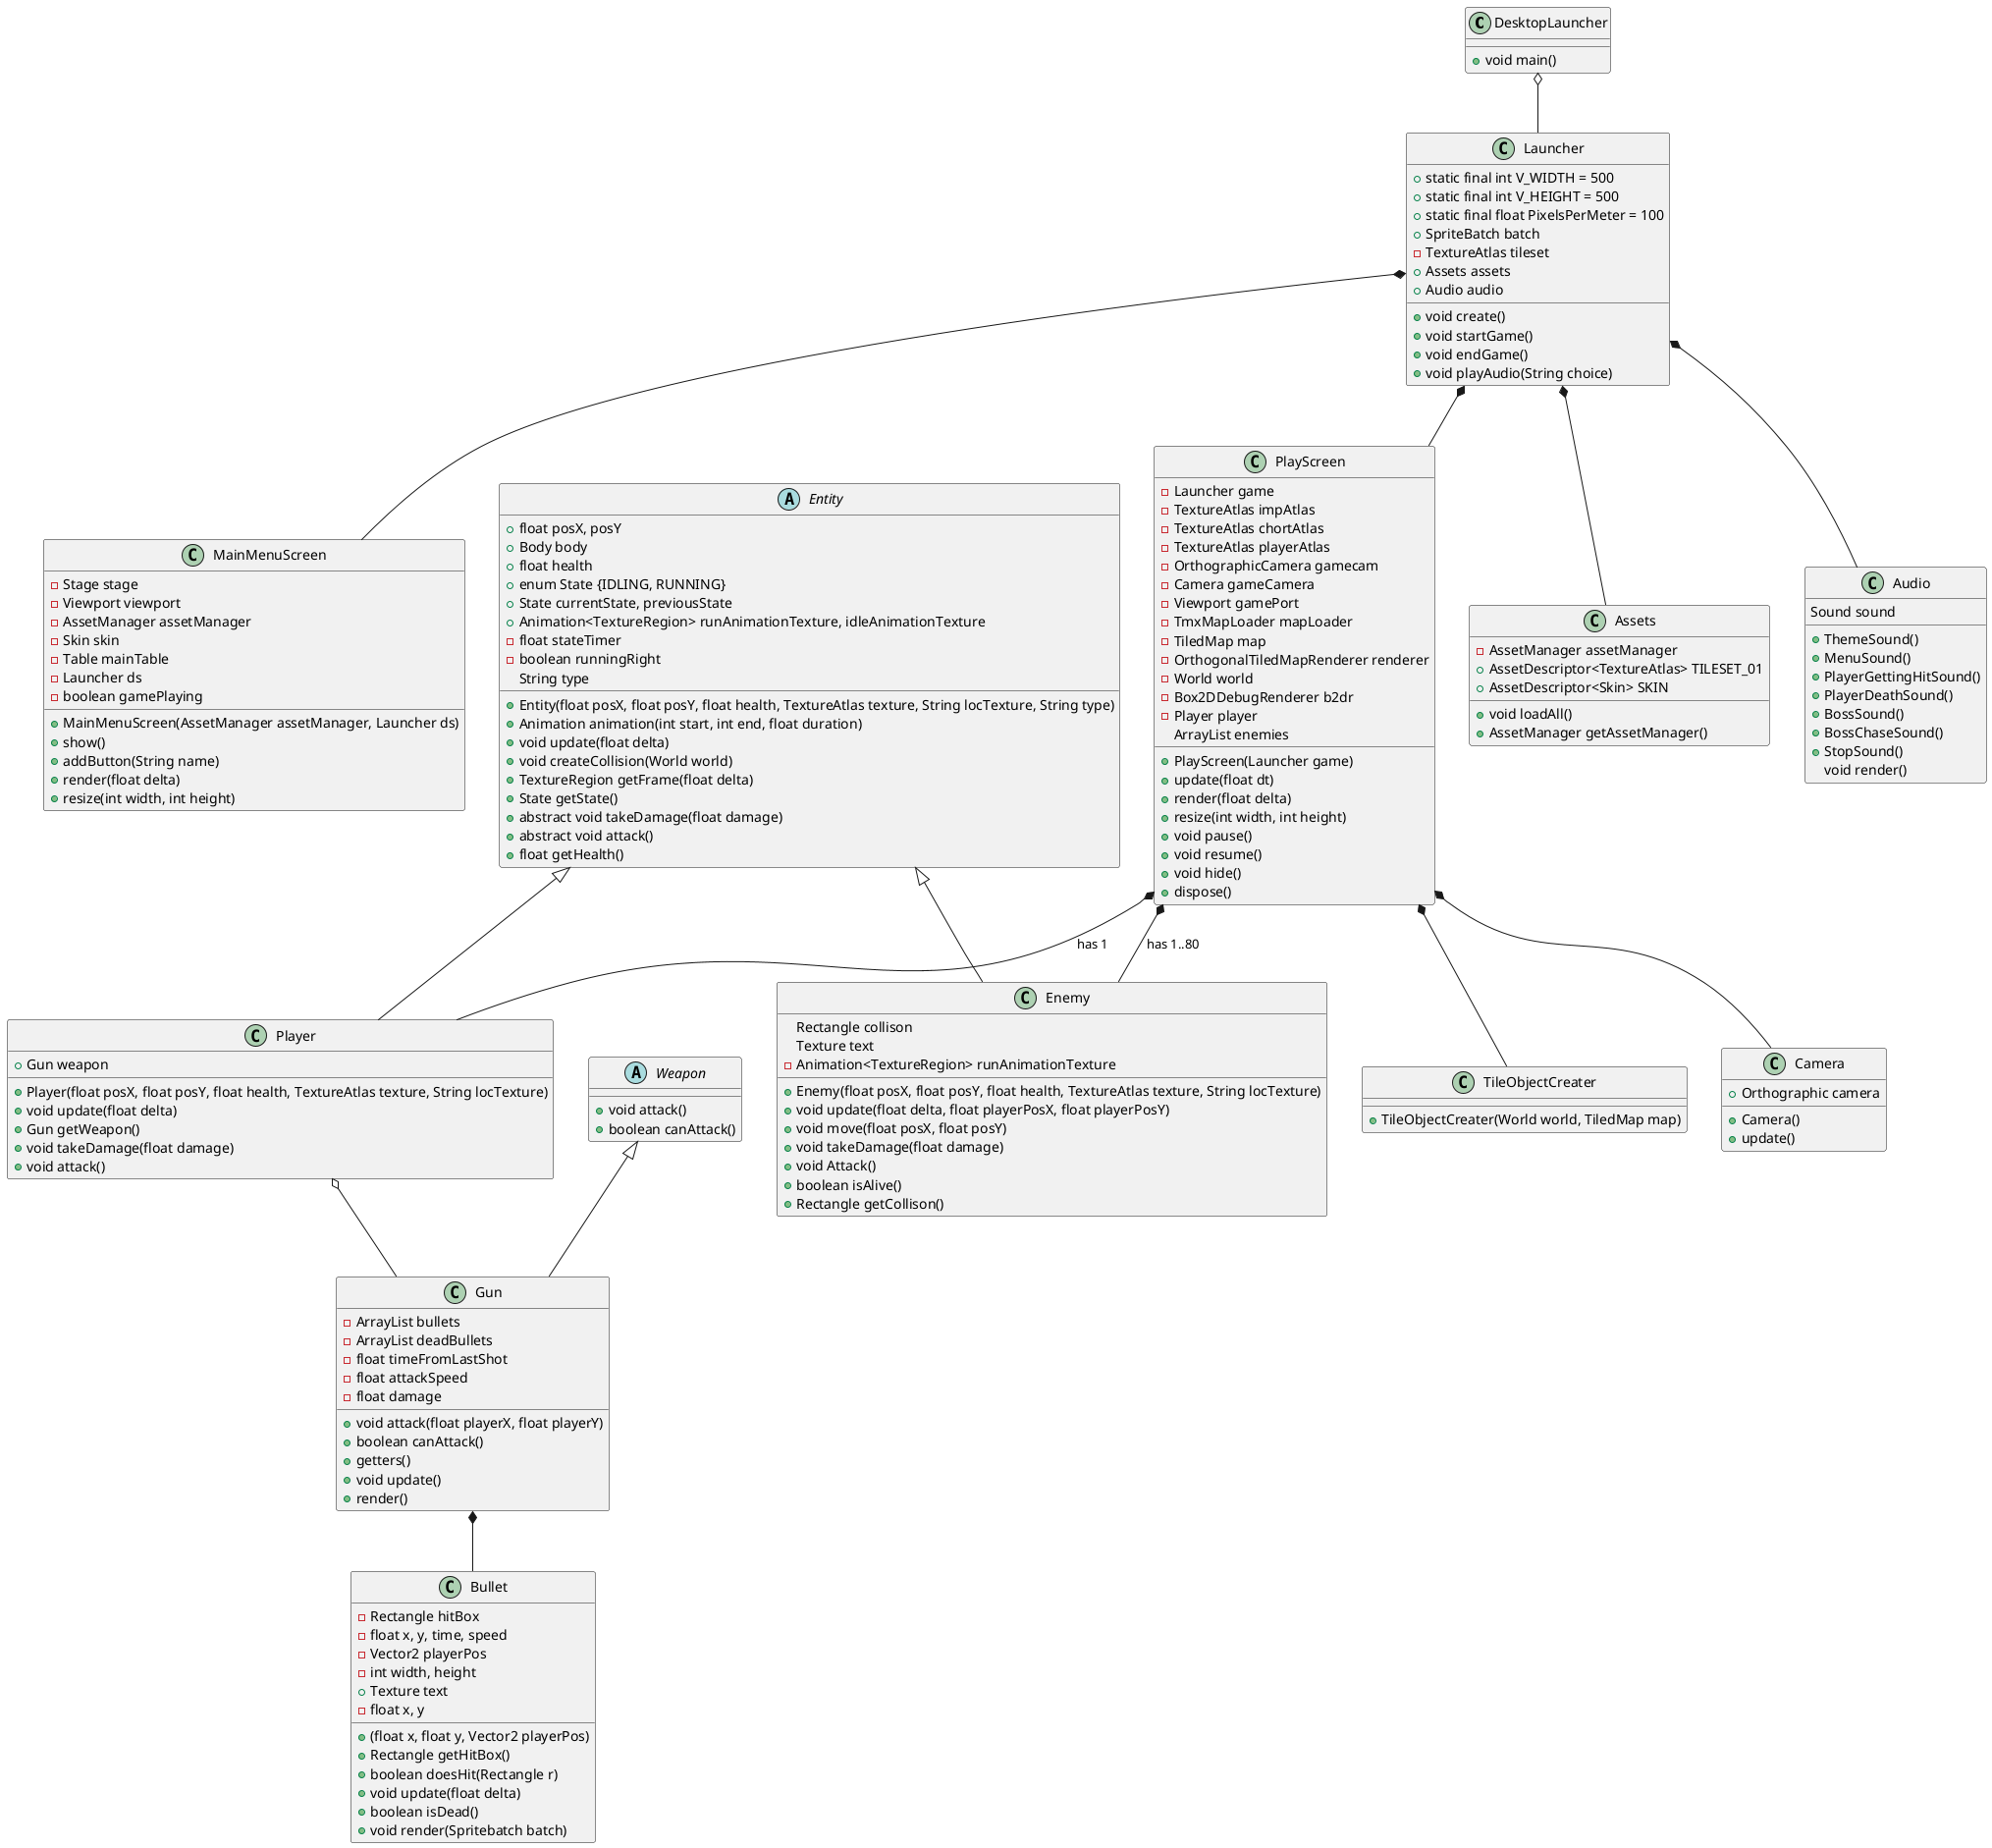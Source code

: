 @startuml
'https://plantuml.com/class-diagram

class DesktopLauncher
class Launcher
class MainMenuScreen
class PlayScreen

abstract class Entity
class Player
class Enemy

abstract class Weapon
class Gun
class Bullet

class Assets
class Audio
class Camera
class TileObjectCreater


'Arrows on classes'

DesktopLauncher o-- Launcher

Launcher *-- Audio
Launcher *-- Assets
Launcher *-- PlayScreen
Launcher *-- MainMenuScreen

PlayScreen *-- Player : has 1
PlayScreen *-- Enemy : has 1..80
PlayScreen *-- Camera
PlayScreen *-- TileObjectCreater

Entity <|-- Player
Entity <|-- Enemy

Player o-- Gun
Weapon <|-- Gun
Gun *-- Bullet





'Attributes and methods'
DesktopLauncher : +void main()

PlayScreen : -Launcher game
PlayScreen : -TextureAtlas impAtlas
PlayScreen : -TextureAtlas chortAtlas
PlayScreen : -TextureAtlas playerAtlas
PlayScreen : -OrthographicCamera gamecam
PlayScreen : -Camera gameCamera
PlayScreen : -Viewport gamePort
PlayScreen : -TmxMapLoader mapLoader
PlayScreen : -TiledMap map
PlayScreen : -OrthogonalTiledMapRenderer renderer
PlayScreen : -World world
PlayScreen : -Box2DDebugRenderer b2dr
PlayScreen : -Player player
PlayScreen : ArrayList enemies

PlayScreen : +PlayScreen(Launcher game)
PlayScreen : +update(float dt)
PlayScreen : +render(float delta)
PlayScreen : +resize(int width, int height)
PlayScreen : +void pause()
PlayScreen : +void resume()
PlayScreen : +void hide()
PlayScreen : +dispose()

MainMenuScreen : -Stage stage
MainMenuScreen : -Viewport viewport
MainMenuScreen : -AssetManager assetManager
MainMenuScreen : -Skin skin
MainMenuScreen : -Table mainTable
MainMenuScreen : -Launcher ds
MainMenuScreen : -boolean gamePlaying
MainMenuScreen : +MainMenuScreen(AssetManager assetManager, Launcher ds)
MainMenuScreen : +show()
MainMenuScreen : +addButton(String name)
MainMenuScreen : +render(float delta)
MainMenuScreen : +resize(int width, int height)

Audio : Sound sound
Audio : +ThemeSound()
Audio : +MenuSound()
Audio : +PlayerGettingHitSound()
Audio : +PlayerDeathSound()
Audio : +BossSound()
Audio : +BossChaseSound()
Audio : +StopSound()
Audio : void render()

Assets : -AssetManager assetManager
Assets : +AssetDescriptor<TextureAtlas> TILESET_01
Assets : +AssetDescriptor<Skin> SKIN
Assets : +void loadAll()
Assets : +AssetManager getAssetManager()

Launcher : +static final int V_WIDTH = 500
Launcher : +static final int V_HEIGHT = 500
Launcher : +static final float PixelsPerMeter = 100
Launcher : +SpriteBatch batch
Launcher : -TextureAtlas tileset
Launcher : +Assets assets
Launcher : +Audio audio
Launcher : +void create()
Launcher : +void startGame()
Launcher : +void endGame()
Launcher : +void playAudio(String choice)



TileObjectCreater : +TileObjectCreater(World world, TiledMap map)


Camera : +Orthographic camera
Camera : +Camera()
Camera : +update()

Weapon : +void attack()
Weapon : +boolean canAttack()


Gun : -ArrayList bullets
Gun : -ArrayList deadBullets
Gun : -float timeFromLastShot
Gun : -float attackSpeed
Gun : -float damage
Gun : +void attack(float playerX, float playerY)
Gun : +boolean canAttack()
Gun : +getters()
Gun : +void update()
Gun : +render()


Bullet : -Rectangle hitBox
Bullet : -float x, y, time, speed
Bullet : -Vector2 playerPos
Bullet : -int width, height
Bullet : +Texture text
Bullet : -float x, y
Bullet : +(float x, float y, Vector2 playerPos)
Bullet : +Rectangle getHitBox()
Bullet : +boolean doesHit(Rectangle r)
Bullet : +void update(float delta)
Bullet : +boolean isDead()
Bullet : +void render(Spritebatch batch)


Entity : +float posX, posY
Entity : +Body body
Entity : +float health
Entity : +enum State {IDLING, RUNNING}
Entity : +State currentState, previousState
Entity : +Animation<TextureRegion> runAnimationTexture, idleAnimationTexture
Entity : -float stateTimer
Entity : -boolean runningRight
Entity :  String type
Entity : +Entity(float posX, float posY, float health, TextureAtlas texture, String locTexture, String type)
Entity : +Animation animation(int start, int end, float duration)
Entity : +void update(float delta)
Entity : +void createCollision(World world)
Entity : +TextureRegion getFrame(float delta)
Entity : +State getState()
Entity : +abstract void takeDamage(float damage)
Entity : +abstract void attack()
Entity : +float getHealth()


Enemy : Rectangle collison
Enemy : Texture text
Enemy : -Animation<TextureRegion> runAnimationTexture
Enemy : +Enemy(float posX, float posY, float health, TextureAtlas texture, String locTexture)
Enemy : +void update(float delta, float playerPosX, float playerPosY)
Enemy : +void move(float posX, float posY)
Enemy : +void takeDamage(float damage)
Enemy : +void Attack()
Enemy : +boolean isAlive()
Enemy : +Rectangle getCollison()

Player : +Gun weapon
Player : +Player(float posX, float posY, float health, TextureAtlas texture, String locTexture)
Player : +void update(float delta)
Player : +Gun getWeapon()
Player : +void takeDamage(float damage)
Player : +void attack()


@enduml